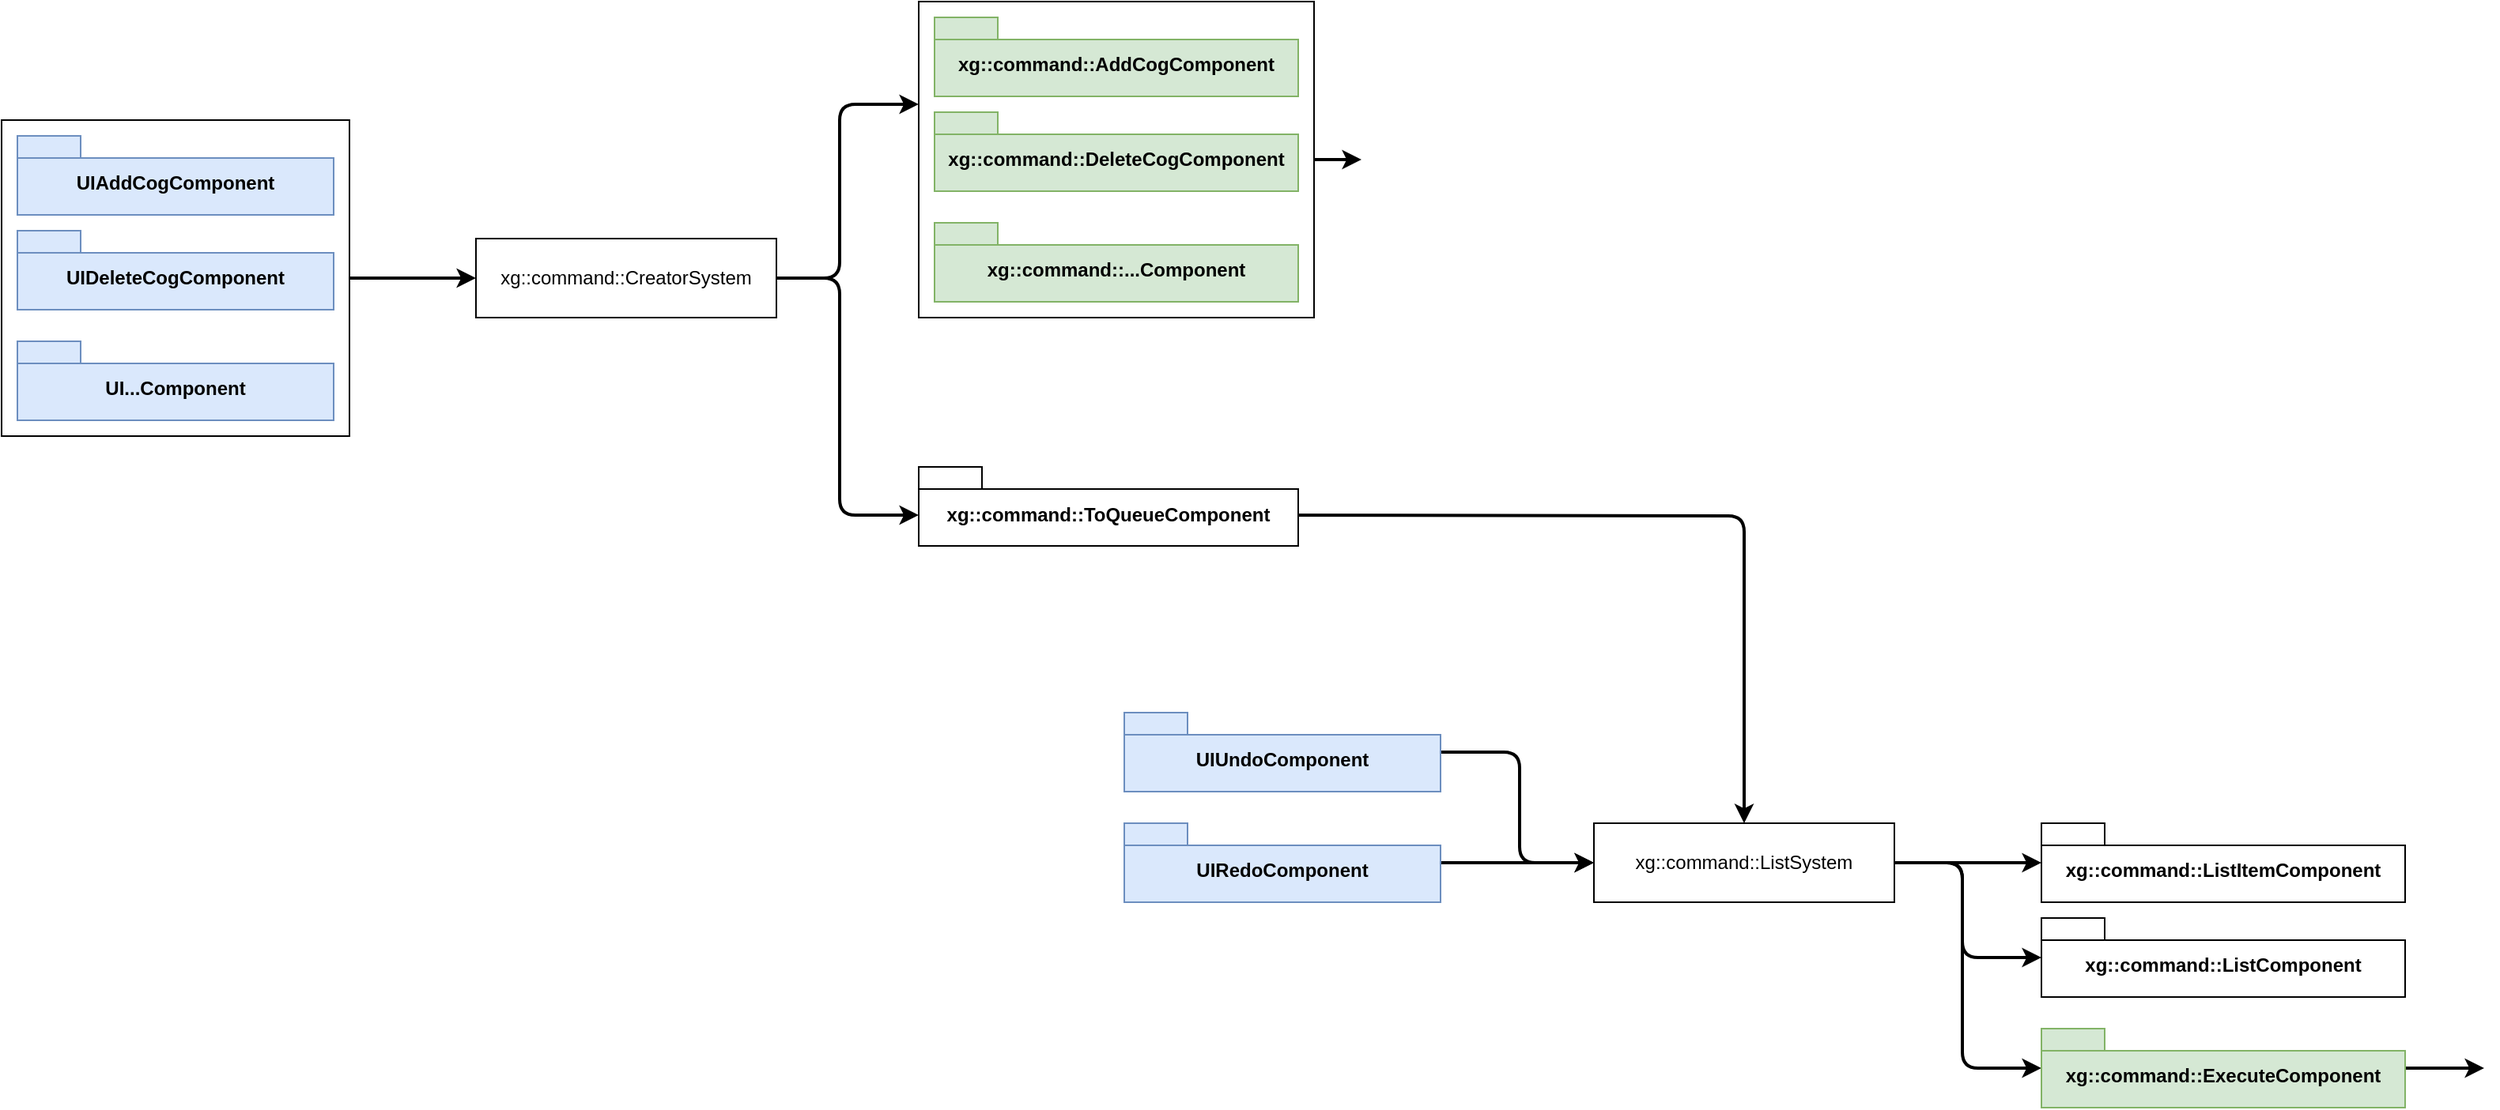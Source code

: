 <mxfile version="28.1.2">
  <diagram name="Page-1" id="2yNk5SkNUqgoRrRGvysm">
    <mxGraphModel dx="1521" dy="597" grid="1" gridSize="10" guides="1" tooltips="1" connect="1" arrows="1" fold="1" page="1" pageScale="1" pageWidth="827" pageHeight="1169" math="0" shadow="0">
      <root>
        <mxCell id="0" />
        <mxCell id="1" parent="0" />
        <mxCell id="YGHjAvCXZNfqI8ObGLt6-48" style="edgeStyle=orthogonalEdgeStyle;shape=connector;curved=0;rounded=1;orthogonalLoop=1;jettySize=auto;html=1;strokeColor=default;strokeWidth=2;align=center;verticalAlign=middle;fontFamily=Helvetica;fontSize=11;fontColor=default;labelBackgroundColor=default;endArrow=classic;" parent="1" source="YGHjAvCXZNfqI8ObGLt6-47" target="YGHjAvCXZNfqI8ObGLt6-3" edge="1">
          <mxGeometry relative="1" as="geometry" />
        </mxCell>
        <mxCell id="YGHjAvCXZNfqI8ObGLt6-47" value="" style="rounded=0;whiteSpace=wrap;html=1;fontFamily=Helvetica;fontSize=11;fontColor=default;labelBackgroundColor=default;" parent="1" vertex="1">
          <mxGeometry x="-90" y="315" width="220" height="200" as="geometry" />
        </mxCell>
        <mxCell id="YGHjAvCXZNfqI8ObGLt6-45" style="edgeStyle=orthogonalEdgeStyle;shape=connector;curved=0;rounded=1;orthogonalLoop=1;jettySize=auto;html=1;strokeColor=default;strokeWidth=2;align=center;verticalAlign=middle;fontFamily=Helvetica;fontSize=11;fontColor=default;labelBackgroundColor=default;endArrow=classic;" parent="1" source="YGHjAvCXZNfqI8ObGLt6-34" edge="1">
          <mxGeometry relative="1" as="geometry">
            <mxPoint x="770" y="340" as="targetPoint" />
          </mxGeometry>
        </mxCell>
        <mxCell id="YGHjAvCXZNfqI8ObGLt6-34" value="" style="rounded=0;whiteSpace=wrap;html=1;fontFamily=Helvetica;fontSize=11;fontColor=default;labelBackgroundColor=default;" parent="1" vertex="1">
          <mxGeometry x="490" y="240" width="250" height="200" as="geometry" />
        </mxCell>
        <mxCell id="YGHjAvCXZNfqI8ObGLt6-33" style="edgeStyle=orthogonalEdgeStyle;shape=connector;curved=0;rounded=1;orthogonalLoop=1;jettySize=auto;html=1;strokeColor=default;strokeWidth=2;align=center;verticalAlign=middle;fontFamily=Helvetica;fontSize=11;fontColor=default;labelBackgroundColor=default;endArrow=classic;" parent="1" target="YGHjAvCXZNfqI8ObGLt6-13" edge="1">
          <mxGeometry relative="1" as="geometry">
            <mxPoint x="710" y="565" as="sourcePoint" />
          </mxGeometry>
        </mxCell>
        <mxCell id="YGHjAvCXZNfqI8ObGLt6-2" value="xg::command::AddCogComponent" style="shape=folder;fontStyle=1;spacingTop=10;tabWidth=40;tabHeight=14;tabPosition=left;html=1;whiteSpace=wrap;fillColor=#d5e8d4;strokeColor=#82b366;" parent="1" vertex="1">
          <mxGeometry x="500" y="250" width="230" height="50" as="geometry" />
        </mxCell>
        <mxCell id="YGHjAvCXZNfqI8ObGLt6-32" style="edgeStyle=orthogonalEdgeStyle;shape=connector;curved=0;rounded=1;orthogonalLoop=1;jettySize=auto;html=1;strokeColor=default;strokeWidth=2;align=center;verticalAlign=middle;fontFamily=Helvetica;fontSize=11;fontColor=default;labelBackgroundColor=default;endArrow=classic;" parent="1" source="YGHjAvCXZNfqI8ObGLt6-3" edge="1">
          <mxGeometry relative="1" as="geometry">
            <mxPoint x="490" y="565" as="targetPoint" />
            <Array as="points">
              <mxPoint x="440" y="415" />
              <mxPoint x="440" y="565" />
            </Array>
          </mxGeometry>
        </mxCell>
        <mxCell id="YGHjAvCXZNfqI8ObGLt6-35" style="edgeStyle=orthogonalEdgeStyle;shape=connector;curved=0;rounded=1;orthogonalLoop=1;jettySize=auto;html=1;strokeColor=default;strokeWidth=2;align=center;verticalAlign=middle;fontFamily=Helvetica;fontSize=11;fontColor=default;labelBackgroundColor=default;endArrow=classic;" parent="1" source="YGHjAvCXZNfqI8ObGLt6-3" target="YGHjAvCXZNfqI8ObGLt6-34" edge="1">
          <mxGeometry relative="1" as="geometry">
            <Array as="points">
              <mxPoint x="440" y="415" />
              <mxPoint x="440" y="305" />
            </Array>
          </mxGeometry>
        </mxCell>
        <mxCell id="YGHjAvCXZNfqI8ObGLt6-3" value="xg::command::CreatorSystem" style="html=1;whiteSpace=wrap;" parent="1" vertex="1">
          <mxGeometry x="210" y="390" width="190" height="50" as="geometry" />
        </mxCell>
        <mxCell id="YGHjAvCXZNfqI8ObGLt6-4" value="UIDeleteCogComponent" style="shape=folder;fontStyle=1;spacingTop=10;tabWidth=40;tabHeight=14;tabPosition=left;html=1;whiteSpace=wrap;fillColor=#dae8fc;strokeColor=#6c8ebf;" parent="1" vertex="1">
          <mxGeometry x="-80" y="385" width="200" height="50" as="geometry" />
        </mxCell>
        <mxCell id="YGHjAvCXZNfqI8ObGLt6-7" value="xg::command::DeleteCogComponent" style="shape=folder;fontStyle=1;spacingTop=10;tabWidth=40;tabHeight=14;tabPosition=left;html=1;whiteSpace=wrap;fillColor=#d5e8d4;strokeColor=#82b366;" parent="1" vertex="1">
          <mxGeometry x="500" y="310" width="230" height="50" as="geometry" />
        </mxCell>
        <mxCell id="YGHjAvCXZNfqI8ObGLt6-8" value="UIAddCogComponent" style="shape=folder;fontStyle=1;spacingTop=10;tabWidth=40;tabHeight=14;tabPosition=left;html=1;whiteSpace=wrap;fillColor=#dae8fc;strokeColor=#6c8ebf;" parent="1" vertex="1">
          <mxGeometry x="-80" y="325" width="200" height="50" as="geometry" />
        </mxCell>
        <mxCell id="YGHjAvCXZNfqI8ObGLt6-12" value="xg::command::ToQueueComponent" style="shape=folder;fontStyle=1;spacingTop=10;tabWidth=40;tabHeight=14;tabPosition=left;html=1;whiteSpace=wrap;" parent="1" vertex="1">
          <mxGeometry x="490" y="534.5" width="240" height="50" as="geometry" />
        </mxCell>
        <mxCell id="YGHjAvCXZNfqI8ObGLt6-17" style="edgeStyle=orthogonalEdgeStyle;shape=connector;curved=0;rounded=1;orthogonalLoop=1;jettySize=auto;html=1;strokeColor=default;strokeWidth=2;align=center;verticalAlign=middle;fontFamily=Helvetica;fontSize=11;fontColor=default;labelBackgroundColor=default;endArrow=classic;" parent="1" source="YGHjAvCXZNfqI8ObGLt6-13" target="YGHjAvCXZNfqI8ObGLt6-16" edge="1">
          <mxGeometry relative="1" as="geometry" />
        </mxCell>
        <mxCell id="YGHjAvCXZNfqI8ObGLt6-19" style="edgeStyle=orthogonalEdgeStyle;shape=connector;curved=0;rounded=1;orthogonalLoop=1;jettySize=auto;html=1;strokeColor=default;strokeWidth=2;align=center;verticalAlign=middle;fontFamily=Helvetica;fontSize=11;fontColor=default;labelBackgroundColor=default;endArrow=classic;" parent="1" source="YGHjAvCXZNfqI8ObGLt6-13" target="YGHjAvCXZNfqI8ObGLt6-18" edge="1">
          <mxGeometry relative="1" as="geometry">
            <Array as="points">
              <mxPoint x="1150" y="785" />
              <mxPoint x="1150" y="845" />
            </Array>
          </mxGeometry>
        </mxCell>
        <mxCell id="YGHjAvCXZNfqI8ObGLt6-25" style="edgeStyle=orthogonalEdgeStyle;shape=connector;curved=0;rounded=1;orthogonalLoop=1;jettySize=auto;html=1;strokeColor=default;strokeWidth=2;align=center;verticalAlign=middle;fontFamily=Helvetica;fontSize=11;fontColor=default;labelBackgroundColor=default;endArrow=classic;" parent="1" source="YGHjAvCXZNfqI8ObGLt6-13" target="YGHjAvCXZNfqI8ObGLt6-24" edge="1">
          <mxGeometry relative="1" as="geometry">
            <Array as="points">
              <mxPoint x="1150" y="785" />
              <mxPoint x="1150" y="915" />
            </Array>
          </mxGeometry>
        </mxCell>
        <mxCell id="YGHjAvCXZNfqI8ObGLt6-13" value="xg::command::ListSystem" style="html=1;whiteSpace=wrap;" parent="1" vertex="1">
          <mxGeometry x="917" y="760" width="190" height="50" as="geometry" />
        </mxCell>
        <mxCell id="YGHjAvCXZNfqI8ObGLt6-16" value="xg::command::ListItemComponent" style="shape=folder;fontStyle=1;spacingTop=10;tabWidth=40;tabHeight=14;tabPosition=left;html=1;whiteSpace=wrap;" parent="1" vertex="1">
          <mxGeometry x="1200" y="760" width="230" height="50" as="geometry" />
        </mxCell>
        <mxCell id="YGHjAvCXZNfqI8ObGLt6-18" value="xg::command::ListComponent" style="shape=folder;fontStyle=1;spacingTop=10;tabWidth=40;tabHeight=14;tabPosition=left;html=1;whiteSpace=wrap;" parent="1" vertex="1">
          <mxGeometry x="1200" y="820" width="230" height="50" as="geometry" />
        </mxCell>
        <mxCell id="YGHjAvCXZNfqI8ObGLt6-28" style="edgeStyle=orthogonalEdgeStyle;shape=connector;curved=0;rounded=1;orthogonalLoop=1;jettySize=auto;html=1;strokeColor=default;strokeWidth=2;align=center;verticalAlign=middle;fontFamily=Helvetica;fontSize=11;fontColor=default;labelBackgroundColor=default;endArrow=classic;" parent="1" source="YGHjAvCXZNfqI8ObGLt6-20" target="YGHjAvCXZNfqI8ObGLt6-13" edge="1">
          <mxGeometry relative="1" as="geometry">
            <Array as="points">
              <mxPoint x="870" y="715" />
              <mxPoint x="870" y="785" />
            </Array>
          </mxGeometry>
        </mxCell>
        <mxCell id="YGHjAvCXZNfqI8ObGLt6-20" value="UIUndoComponent" style="shape=folder;fontStyle=1;spacingTop=10;tabWidth=40;tabHeight=14;tabPosition=left;html=1;whiteSpace=wrap;fillColor=#dae8fc;strokeColor=#6c8ebf;" parent="1" vertex="1">
          <mxGeometry x="620" y="690" width="200" height="50" as="geometry" />
        </mxCell>
        <mxCell id="YGHjAvCXZNfqI8ObGLt6-44" style="edgeStyle=orthogonalEdgeStyle;shape=connector;curved=0;rounded=1;orthogonalLoop=1;jettySize=auto;html=1;strokeColor=default;strokeWidth=2;align=center;verticalAlign=middle;fontFamily=Helvetica;fontSize=11;fontColor=default;labelBackgroundColor=default;endArrow=classic;" parent="1" source="YGHjAvCXZNfqI8ObGLt6-24" edge="1">
          <mxGeometry relative="1" as="geometry">
            <mxPoint x="1480" y="915" as="targetPoint" />
          </mxGeometry>
        </mxCell>
        <mxCell id="YGHjAvCXZNfqI8ObGLt6-24" value="xg::command::ExecuteComponent" style="shape=folder;fontStyle=1;spacingTop=10;tabWidth=40;tabHeight=14;tabPosition=left;html=1;whiteSpace=wrap;fillColor=#d5e8d4;strokeColor=#82b366;" parent="1" vertex="1">
          <mxGeometry x="1200" y="890" width="230" height="50" as="geometry" />
        </mxCell>
        <mxCell id="YGHjAvCXZNfqI8ObGLt6-27" style="edgeStyle=orthogonalEdgeStyle;shape=connector;curved=0;rounded=1;orthogonalLoop=1;jettySize=auto;html=1;strokeColor=default;strokeWidth=2;align=center;verticalAlign=middle;fontFamily=Helvetica;fontSize=11;fontColor=default;labelBackgroundColor=default;endArrow=classic;" parent="1" source="YGHjAvCXZNfqI8ObGLt6-26" target="YGHjAvCXZNfqI8ObGLt6-13" edge="1">
          <mxGeometry relative="1" as="geometry" />
        </mxCell>
        <mxCell id="YGHjAvCXZNfqI8ObGLt6-26" value="UIRedoComponent" style="shape=folder;fontStyle=1;spacingTop=10;tabWidth=40;tabHeight=14;tabPosition=left;html=1;whiteSpace=wrap;fillColor=#dae8fc;strokeColor=#6c8ebf;" parent="1" vertex="1">
          <mxGeometry x="620" y="760" width="200" height="50" as="geometry" />
        </mxCell>
        <mxCell id="YGHjAvCXZNfqI8ObGLt6-36" value="xg::command::...Component" style="shape=folder;fontStyle=1;spacingTop=10;tabWidth=40;tabHeight=14;tabPosition=left;html=1;whiteSpace=wrap;fillColor=#d5e8d4;strokeColor=#82b366;" parent="1" vertex="1">
          <mxGeometry x="500" y="380" width="230" height="50" as="geometry" />
        </mxCell>
        <mxCell id="YGHjAvCXZNfqI8ObGLt6-46" value="UI...Component" style="shape=folder;fontStyle=1;spacingTop=10;tabWidth=40;tabHeight=14;tabPosition=left;html=1;whiteSpace=wrap;fillColor=#dae8fc;strokeColor=#6c8ebf;" parent="1" vertex="1">
          <mxGeometry x="-80" y="455" width="200" height="50" as="geometry" />
        </mxCell>
      </root>
    </mxGraphModel>
  </diagram>
</mxfile>
